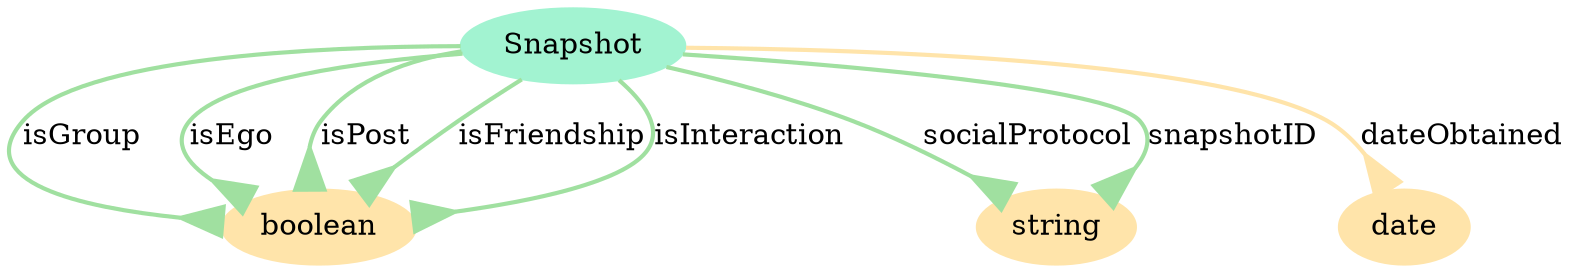 digraph  {
	node [label="\N"];
	Snapshot	 [color="#A2F3D1",
		style=filled];
	1	 [color="#FFE4AA",
		label=boolean,
		style=filled];
	Snapshot -> 1 [key="Snapshot-1-1",
	arrowhead=inv,
	arrowsize=2.0,
	color="#A0E0A0",
	label=isGroup,
	penwidth=2];
Snapshot -> 1 [key="Snapshot-1-3",
arrowhead=inv,
arrowsize=2.0,
color="#A0E0A0",
label=isEgo,
penwidth=2];
Snapshot -> 1 [key="Snapshot-1-4",
arrowhead=inv,
arrowsize=2.0,
color="#A0E0A0",
label=isPost,
penwidth=2];
Snapshot -> 1 [key="Snapshot-1-6",
arrowhead=inv,
arrowsize=2.0,
color="#A0E0A0",
label=isFriendship,
penwidth=2];
Snapshot -> 1 [key="Snapshot-1-8",
arrowhead=inv,
arrowsize=2.0,
color="#A0E0A0",
label=isInteraction,
penwidth=2];
2 [color="#FFE4AA",
label=string,
style=filled];
Snapshot -> 2 [key="Snapshot-2-2",
arrowhead=inv,
arrowsize=2.0,
color="#A0E0A0",
label=socialProtocol,
penwidth=2];
Snapshot -> 2 [key="Snapshot-2-5",
arrowhead=inv,
arrowsize=2.0,
color="#A0E0A0",
label=snapshotID,
penwidth=2];
3 [color="#FFE4AA",
label=date,
style=filled];
Snapshot -> 3 [key="Snapshot-3-7",
arrowhead=inv,
arrowsize=2.0,
color="#FFE4AA",
label=dateObtained,
penwidth=2];
}
